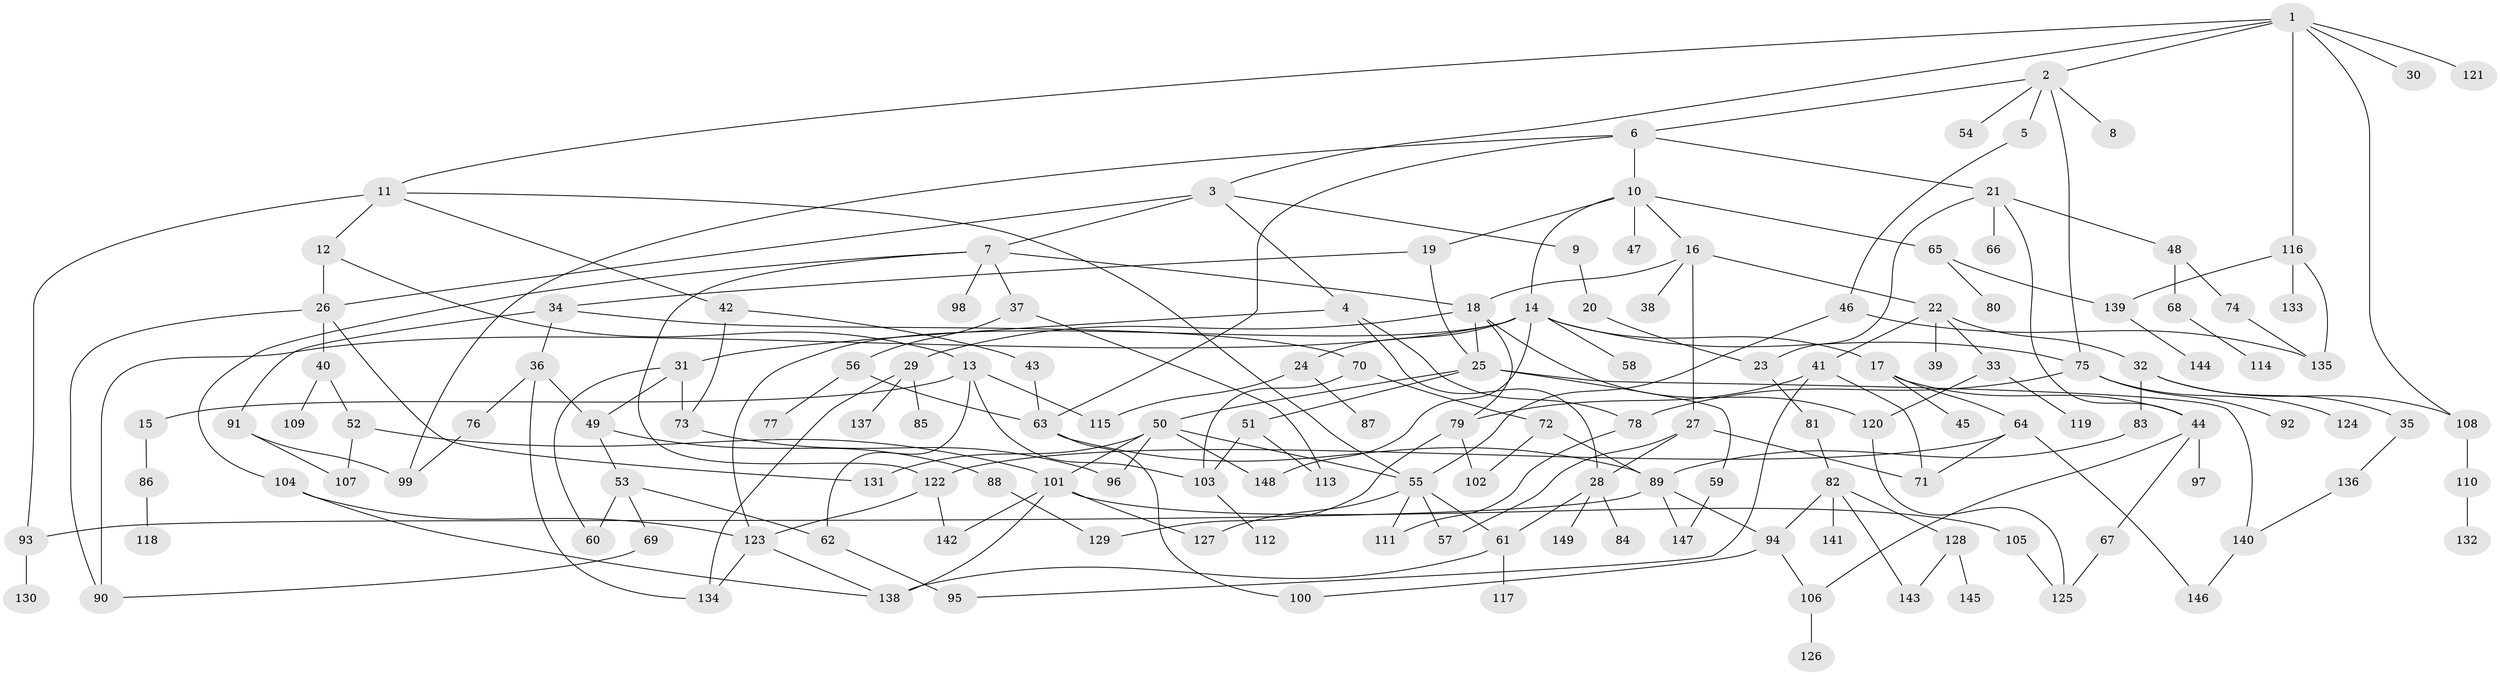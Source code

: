 // Generated by graph-tools (version 1.1) at 2025/34/03/09/25 02:34:15]
// undirected, 149 vertices, 213 edges
graph export_dot {
graph [start="1"]
  node [color=gray90,style=filled];
  1;
  2;
  3;
  4;
  5;
  6;
  7;
  8;
  9;
  10;
  11;
  12;
  13;
  14;
  15;
  16;
  17;
  18;
  19;
  20;
  21;
  22;
  23;
  24;
  25;
  26;
  27;
  28;
  29;
  30;
  31;
  32;
  33;
  34;
  35;
  36;
  37;
  38;
  39;
  40;
  41;
  42;
  43;
  44;
  45;
  46;
  47;
  48;
  49;
  50;
  51;
  52;
  53;
  54;
  55;
  56;
  57;
  58;
  59;
  60;
  61;
  62;
  63;
  64;
  65;
  66;
  67;
  68;
  69;
  70;
  71;
  72;
  73;
  74;
  75;
  76;
  77;
  78;
  79;
  80;
  81;
  82;
  83;
  84;
  85;
  86;
  87;
  88;
  89;
  90;
  91;
  92;
  93;
  94;
  95;
  96;
  97;
  98;
  99;
  100;
  101;
  102;
  103;
  104;
  105;
  106;
  107;
  108;
  109;
  110;
  111;
  112;
  113;
  114;
  115;
  116;
  117;
  118;
  119;
  120;
  121;
  122;
  123;
  124;
  125;
  126;
  127;
  128;
  129;
  130;
  131;
  132;
  133;
  134;
  135;
  136;
  137;
  138;
  139;
  140;
  141;
  142;
  143;
  144;
  145;
  146;
  147;
  148;
  149;
  1 -- 2;
  1 -- 3;
  1 -- 11;
  1 -- 30;
  1 -- 116;
  1 -- 121;
  1 -- 108;
  2 -- 5;
  2 -- 6;
  2 -- 8;
  2 -- 54;
  2 -- 75;
  3 -- 4;
  3 -- 7;
  3 -- 9;
  3 -- 26;
  4 -- 31;
  4 -- 28;
  4 -- 78;
  5 -- 46;
  6 -- 10;
  6 -- 21;
  6 -- 63;
  6 -- 99;
  7 -- 18;
  7 -- 37;
  7 -- 98;
  7 -- 104;
  7 -- 122;
  9 -- 20;
  10 -- 14;
  10 -- 16;
  10 -- 19;
  10 -- 47;
  10 -- 65;
  11 -- 12;
  11 -- 42;
  11 -- 93;
  11 -- 55;
  12 -- 13;
  12 -- 26;
  13 -- 15;
  13 -- 62;
  13 -- 103;
  13 -- 115;
  14 -- 17;
  14 -- 24;
  14 -- 58;
  14 -- 123;
  14 -- 148;
  14 -- 75;
  14 -- 90;
  15 -- 86;
  16 -- 22;
  16 -- 27;
  16 -- 38;
  16 -- 18;
  17 -- 44;
  17 -- 45;
  17 -- 64;
  18 -- 29;
  18 -- 79;
  18 -- 120;
  18 -- 25;
  19 -- 25;
  19 -- 34;
  20 -- 23;
  21 -- 48;
  21 -- 66;
  21 -- 44;
  21 -- 23;
  22 -- 32;
  22 -- 33;
  22 -- 39;
  22 -- 41;
  23 -- 81;
  24 -- 87;
  24 -- 115;
  25 -- 50;
  25 -- 51;
  25 -- 59;
  25 -- 140;
  26 -- 40;
  26 -- 90;
  26 -- 131;
  27 -- 28;
  27 -- 71;
  27 -- 57;
  28 -- 61;
  28 -- 84;
  28 -- 149;
  29 -- 85;
  29 -- 137;
  29 -- 134;
  31 -- 49;
  31 -- 60;
  31 -- 73;
  32 -- 35;
  32 -- 83;
  32 -- 108;
  33 -- 119;
  33 -- 120;
  34 -- 36;
  34 -- 70;
  34 -- 91;
  35 -- 136;
  36 -- 76;
  36 -- 134;
  36 -- 49;
  37 -- 56;
  37 -- 113;
  40 -- 52;
  40 -- 109;
  41 -- 71;
  41 -- 79;
  41 -- 95;
  42 -- 43;
  42 -- 73;
  43 -- 63;
  44 -- 67;
  44 -- 97;
  44 -- 106;
  46 -- 55;
  46 -- 135;
  48 -- 68;
  48 -- 74;
  49 -- 53;
  49 -- 88;
  50 -- 96;
  50 -- 131;
  50 -- 55;
  50 -- 148;
  50 -- 101;
  51 -- 113;
  51 -- 103;
  52 -- 101;
  52 -- 107;
  53 -- 69;
  53 -- 60;
  53 -- 62;
  55 -- 57;
  55 -- 127;
  55 -- 61;
  55 -- 111;
  56 -- 63;
  56 -- 77;
  59 -- 147;
  61 -- 117;
  61 -- 138;
  62 -- 95;
  63 -- 89;
  63 -- 100;
  64 -- 122;
  64 -- 71;
  64 -- 146;
  65 -- 80;
  65 -- 139;
  67 -- 125;
  68 -- 114;
  69 -- 90;
  70 -- 72;
  70 -- 103;
  72 -- 102;
  72 -- 89;
  73 -- 96;
  74 -- 135;
  75 -- 78;
  75 -- 92;
  75 -- 124;
  76 -- 99;
  78 -- 111;
  79 -- 129;
  79 -- 102;
  81 -- 82;
  82 -- 128;
  82 -- 141;
  82 -- 143;
  82 -- 94;
  83 -- 89;
  86 -- 118;
  88 -- 129;
  89 -- 93;
  89 -- 94;
  89 -- 147;
  91 -- 99;
  91 -- 107;
  93 -- 130;
  94 -- 100;
  94 -- 106;
  101 -- 105;
  101 -- 127;
  101 -- 142;
  101 -- 138;
  103 -- 112;
  104 -- 138;
  104 -- 123;
  105 -- 125;
  106 -- 126;
  108 -- 110;
  110 -- 132;
  116 -- 133;
  116 -- 135;
  116 -- 139;
  120 -- 125;
  122 -- 142;
  122 -- 123;
  123 -- 134;
  123 -- 138;
  128 -- 145;
  128 -- 143;
  136 -- 140;
  139 -- 144;
  140 -- 146;
}
